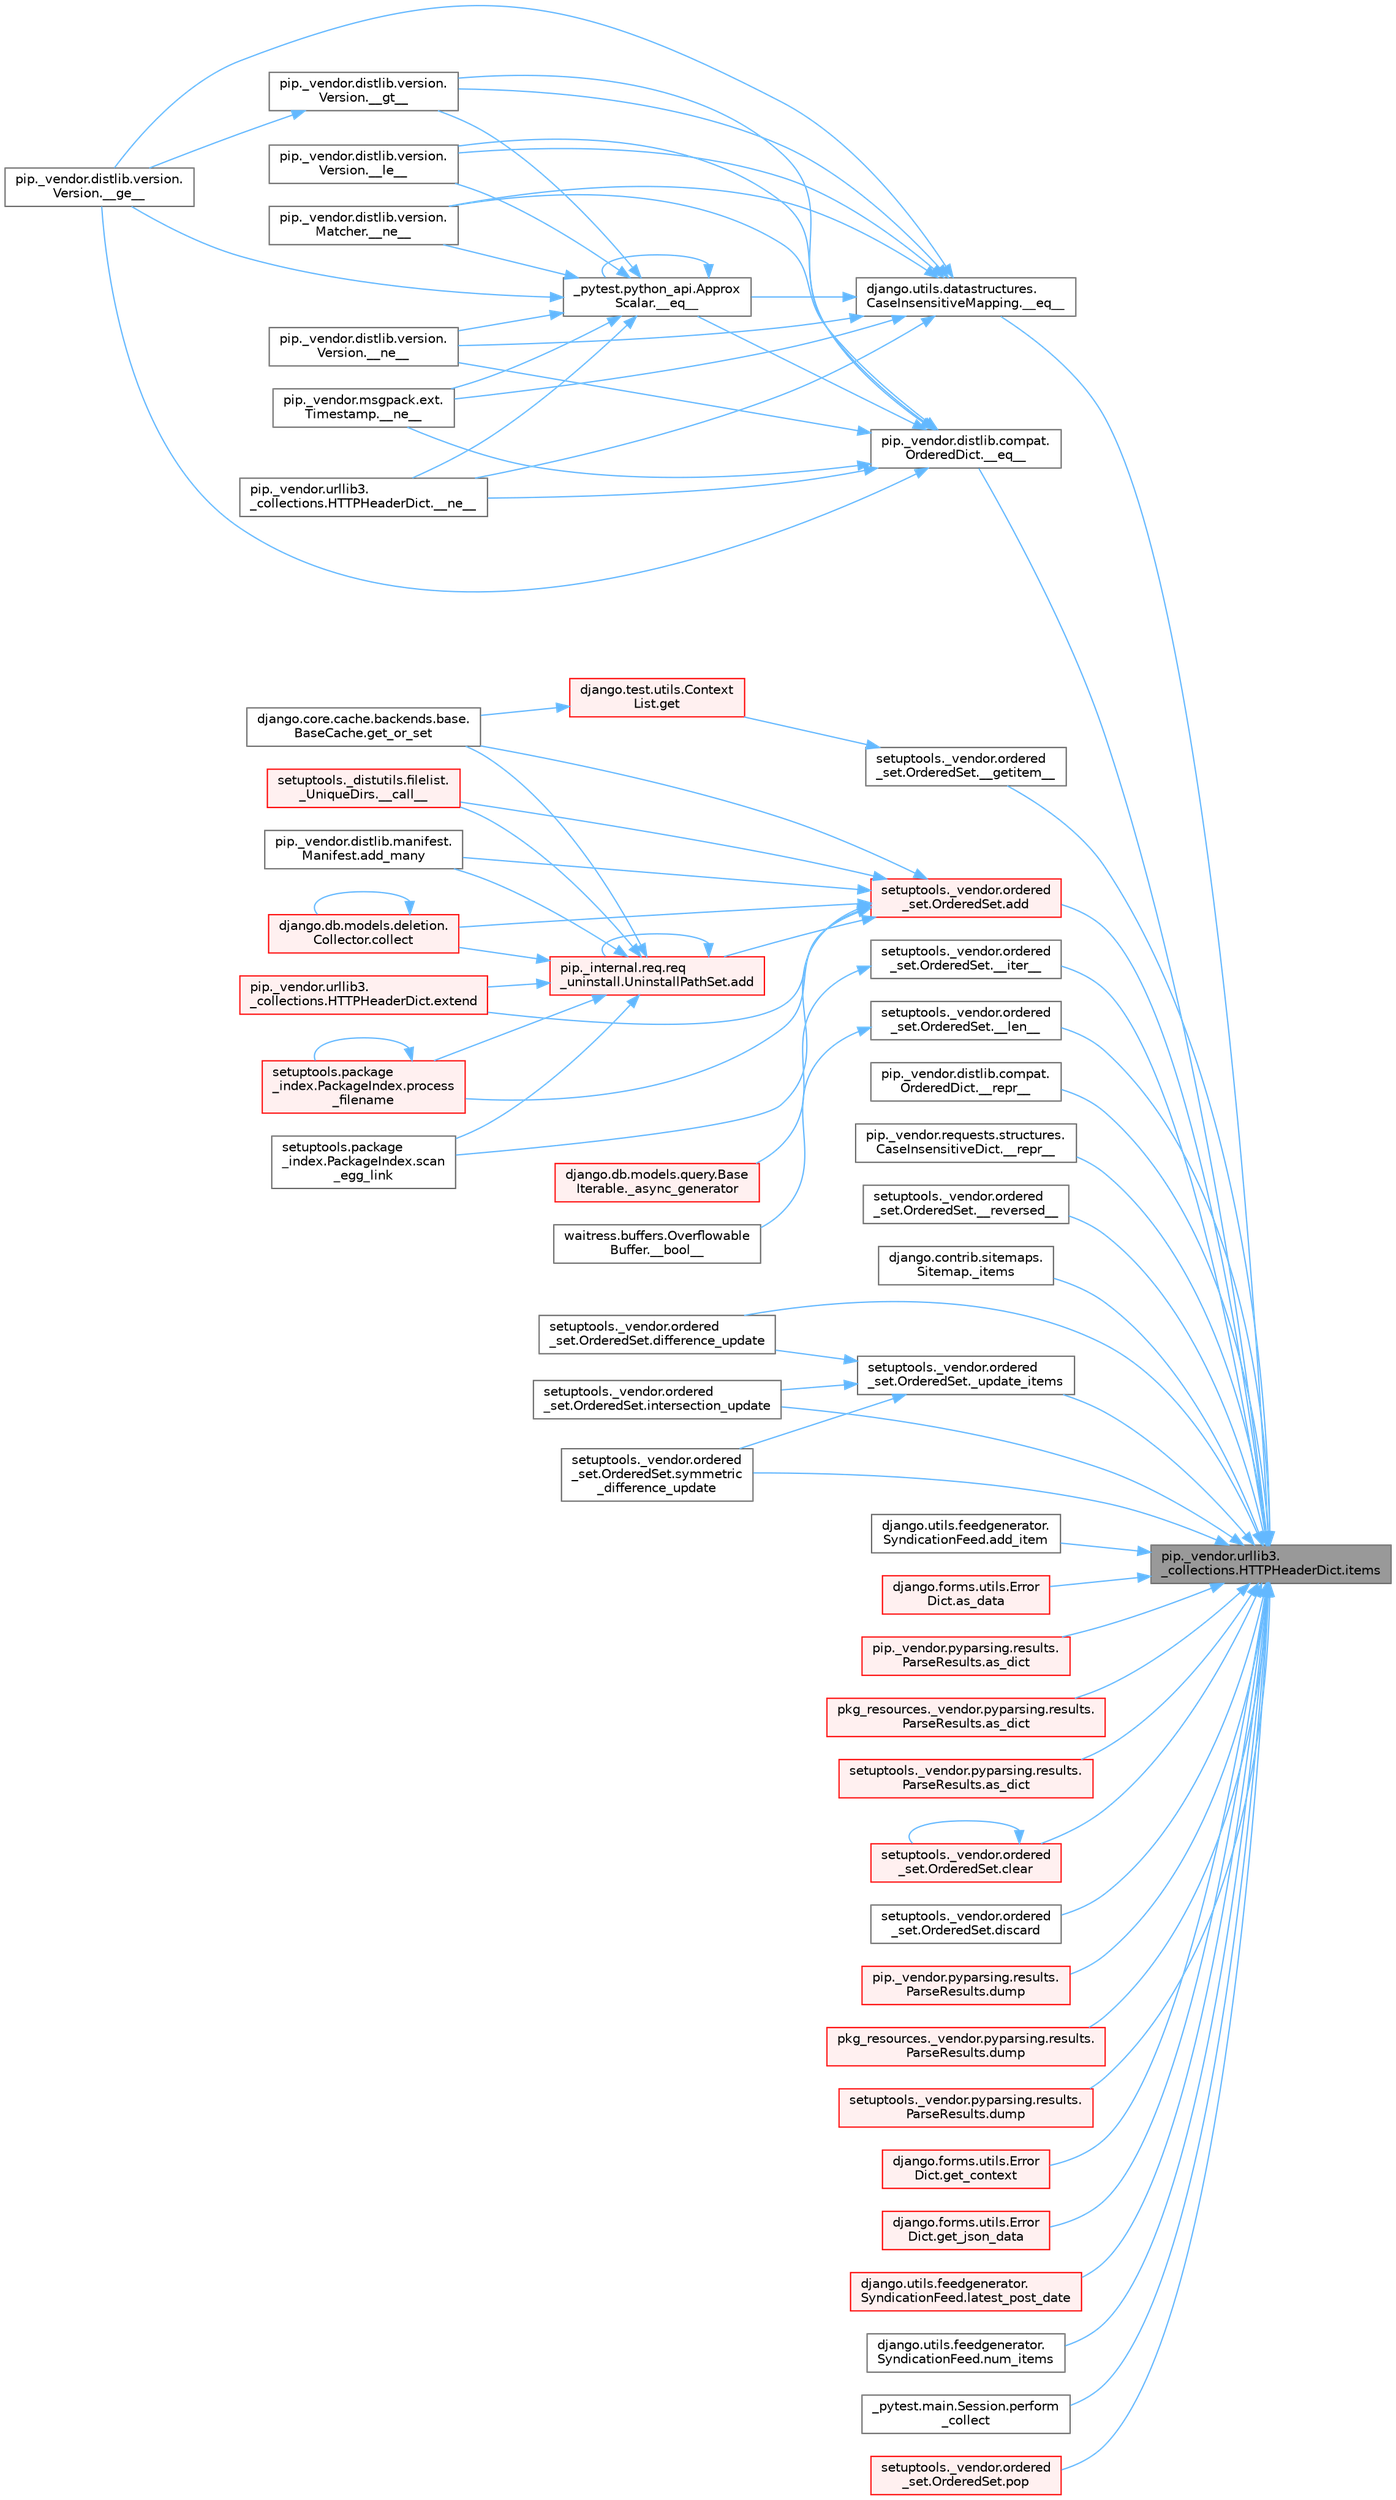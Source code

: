 digraph "pip._vendor.urllib3._collections.HTTPHeaderDict.items"
{
 // LATEX_PDF_SIZE
  bgcolor="transparent";
  edge [fontname=Helvetica,fontsize=10,labelfontname=Helvetica,labelfontsize=10];
  node [fontname=Helvetica,fontsize=10,shape=box,height=0.2,width=0.4];
  rankdir="RL";
  Node1 [id="Node000001",label="pip._vendor.urllib3.\l_collections.HTTPHeaderDict.items",height=0.2,width=0.4,color="gray40", fillcolor="grey60", style="filled", fontcolor="black",tooltip=" "];
  Node1 -> Node2 [id="edge1_Node000001_Node000002",dir="back",color="steelblue1",style="solid",tooltip=" "];
  Node2 [id="Node000002",label="django.utils.datastructures.\lCaseInsensitiveMapping.__eq__",height=0.2,width=0.4,color="grey40", fillcolor="white", style="filled",URL="$classdjango_1_1utils_1_1datastructures_1_1_case_insensitive_mapping.html#a69618a78471c9326ffcbf5af4c33bd1a",tooltip=" "];
  Node2 -> Node3 [id="edge2_Node000002_Node000003",dir="back",color="steelblue1",style="solid",tooltip=" "];
  Node3 [id="Node000003",label="_pytest.python_api.Approx\lScalar.__eq__",height=0.2,width=0.4,color="grey40", fillcolor="white", style="filled",URL="$class__pytest_1_1python__api_1_1_approx_scalar.html#af4601ee4ca7409927f88c83ebfc3d923",tooltip=" "];
  Node3 -> Node3 [id="edge3_Node000003_Node000003",dir="back",color="steelblue1",style="solid",tooltip=" "];
  Node3 -> Node4 [id="edge4_Node000003_Node000004",dir="back",color="steelblue1",style="solid",tooltip=" "];
  Node4 [id="Node000004",label="pip._vendor.distlib.version.\lVersion.__ge__",height=0.2,width=0.4,color="grey40", fillcolor="white", style="filled",URL="$classpip_1_1__vendor_1_1distlib_1_1version_1_1_version.html#aa6b7b889cebc687ddb5ed9040d01b1ec",tooltip=" "];
  Node3 -> Node5 [id="edge5_Node000003_Node000005",dir="back",color="steelblue1",style="solid",tooltip=" "];
  Node5 [id="Node000005",label="pip._vendor.distlib.version.\lVersion.__gt__",height=0.2,width=0.4,color="grey40", fillcolor="white", style="filled",URL="$classpip_1_1__vendor_1_1distlib_1_1version_1_1_version.html#a51cf0c8da1bb6829173ff6861b10cb5f",tooltip=" "];
  Node5 -> Node4 [id="edge6_Node000005_Node000004",dir="back",color="steelblue1",style="solid",tooltip=" "];
  Node3 -> Node6 [id="edge7_Node000003_Node000006",dir="back",color="steelblue1",style="solid",tooltip=" "];
  Node6 [id="Node000006",label="pip._vendor.distlib.version.\lVersion.__le__",height=0.2,width=0.4,color="grey40", fillcolor="white", style="filled",URL="$classpip_1_1__vendor_1_1distlib_1_1version_1_1_version.html#ae5e2c5d9b76377e286fcf92a382cbb8b",tooltip=" "];
  Node3 -> Node7 [id="edge8_Node000003_Node000007",dir="back",color="steelblue1",style="solid",tooltip=" "];
  Node7 [id="Node000007",label="pip._vendor.distlib.version.\lMatcher.__ne__",height=0.2,width=0.4,color="grey40", fillcolor="white", style="filled",URL="$classpip_1_1__vendor_1_1distlib_1_1version_1_1_matcher.html#a24f8f8a4686bff3018fee5d22f4e02f1",tooltip=" "];
  Node3 -> Node8 [id="edge9_Node000003_Node000008",dir="back",color="steelblue1",style="solid",tooltip=" "];
  Node8 [id="Node000008",label="pip._vendor.distlib.version.\lVersion.__ne__",height=0.2,width=0.4,color="grey40", fillcolor="white", style="filled",URL="$classpip_1_1__vendor_1_1distlib_1_1version_1_1_version.html#aea3cdf6db007318ab1a2e8d144e2a4a1",tooltip=" "];
  Node3 -> Node9 [id="edge10_Node000003_Node000009",dir="back",color="steelblue1",style="solid",tooltip=" "];
  Node9 [id="Node000009",label="pip._vendor.msgpack.ext.\lTimestamp.__ne__",height=0.2,width=0.4,color="grey40", fillcolor="white", style="filled",URL="$classpip_1_1__vendor_1_1msgpack_1_1ext_1_1_timestamp.html#ac38b8cada8075f7a1133b06bc99b2317",tooltip=" "];
  Node3 -> Node10 [id="edge11_Node000003_Node000010",dir="back",color="steelblue1",style="solid",tooltip=" "];
  Node10 [id="Node000010",label="pip._vendor.urllib3.\l_collections.HTTPHeaderDict.__ne__",height=0.2,width=0.4,color="grey40", fillcolor="white", style="filled",URL="$classpip_1_1__vendor_1_1urllib3_1_1__collections_1_1_h_t_t_p_header_dict.html#aa7766a9499d33160a1258e140e35a806",tooltip=" "];
  Node2 -> Node4 [id="edge12_Node000002_Node000004",dir="back",color="steelblue1",style="solid",tooltip=" "];
  Node2 -> Node5 [id="edge13_Node000002_Node000005",dir="back",color="steelblue1",style="solid",tooltip=" "];
  Node2 -> Node6 [id="edge14_Node000002_Node000006",dir="back",color="steelblue1",style="solid",tooltip=" "];
  Node2 -> Node7 [id="edge15_Node000002_Node000007",dir="back",color="steelblue1",style="solid",tooltip=" "];
  Node2 -> Node8 [id="edge16_Node000002_Node000008",dir="back",color="steelblue1",style="solid",tooltip=" "];
  Node2 -> Node9 [id="edge17_Node000002_Node000009",dir="back",color="steelblue1",style="solid",tooltip=" "];
  Node2 -> Node10 [id="edge18_Node000002_Node000010",dir="back",color="steelblue1",style="solid",tooltip=" "];
  Node1 -> Node11 [id="edge19_Node000001_Node000011",dir="back",color="steelblue1",style="solid",tooltip=" "];
  Node11 [id="Node000011",label="pip._vendor.distlib.compat.\lOrderedDict.__eq__",height=0.2,width=0.4,color="grey40", fillcolor="white", style="filled",URL="$classpip_1_1__vendor_1_1distlib_1_1compat_1_1_ordered_dict.html#a83b4a14d5e269c91b2dcd15ac2fc83a8",tooltip=" "];
  Node11 -> Node3 [id="edge20_Node000011_Node000003",dir="back",color="steelblue1",style="solid",tooltip=" "];
  Node11 -> Node4 [id="edge21_Node000011_Node000004",dir="back",color="steelblue1",style="solid",tooltip=" "];
  Node11 -> Node5 [id="edge22_Node000011_Node000005",dir="back",color="steelblue1",style="solid",tooltip=" "];
  Node11 -> Node6 [id="edge23_Node000011_Node000006",dir="back",color="steelblue1",style="solid",tooltip=" "];
  Node11 -> Node7 [id="edge24_Node000011_Node000007",dir="back",color="steelblue1",style="solid",tooltip=" "];
  Node11 -> Node8 [id="edge25_Node000011_Node000008",dir="back",color="steelblue1",style="solid",tooltip=" "];
  Node11 -> Node9 [id="edge26_Node000011_Node000009",dir="back",color="steelblue1",style="solid",tooltip=" "];
  Node11 -> Node10 [id="edge27_Node000011_Node000010",dir="back",color="steelblue1",style="solid",tooltip=" "];
  Node1 -> Node12 [id="edge28_Node000001_Node000012",dir="back",color="steelblue1",style="solid",tooltip=" "];
  Node12 [id="Node000012",label="setuptools._vendor.ordered\l_set.OrderedSet.__getitem__",height=0.2,width=0.4,color="grey40", fillcolor="white", style="filled",URL="$classsetuptools_1_1__vendor_1_1ordered__set_1_1_ordered_set.html#aaa8657c0e85788ac2555cc46176b060c",tooltip=" "];
  Node12 -> Node13 [id="edge29_Node000012_Node000013",dir="back",color="steelblue1",style="solid",tooltip=" "];
  Node13 [id="Node000013",label="django.test.utils.Context\lList.get",height=0.2,width=0.4,color="red", fillcolor="#FFF0F0", style="filled",URL="$classdjango_1_1test_1_1utils_1_1_context_list.html#a1797663a8ac92f44dcb9ad281a896842",tooltip=" "];
  Node13 -> Node696 [id="edge30_Node000013_Node000696",dir="back",color="steelblue1",style="solid",tooltip=" "];
  Node696 [id="Node000696",label="django.core.cache.backends.base.\lBaseCache.get_or_set",height=0.2,width=0.4,color="grey40", fillcolor="white", style="filled",URL="$classdjango_1_1core_1_1cache_1_1backends_1_1base_1_1_base_cache.html#ac478d532b4c2b74987f49ff8291e5343",tooltip=" "];
  Node1 -> Node3181 [id="edge31_Node000001_Node003181",dir="back",color="steelblue1",style="solid",tooltip=" "];
  Node3181 [id="Node003181",label="setuptools._vendor.ordered\l_set.OrderedSet.__iter__",height=0.2,width=0.4,color="grey40", fillcolor="white", style="filled",URL="$classsetuptools_1_1__vendor_1_1ordered__set_1_1_ordered_set.html#ac9b71477e101c03a68acd73186086224",tooltip=" "];
  Node3181 -> Node65 [id="edge32_Node003181_Node000065",dir="back",color="steelblue1",style="solid",tooltip=" "];
  Node65 [id="Node000065",label="django.db.models.query.Base\lIterable._async_generator",height=0.2,width=0.4,color="red", fillcolor="#FFF0F0", style="filled",URL="$classdjango_1_1db_1_1models_1_1query_1_1_base_iterable.html#a3ecc2267976bc6628d1fe84d78355144",tooltip=" "];
  Node1 -> Node3182 [id="edge33_Node000001_Node003182",dir="back",color="steelblue1",style="solid",tooltip=" "];
  Node3182 [id="Node003182",label="setuptools._vendor.ordered\l_set.OrderedSet.__len__",height=0.2,width=0.4,color="grey40", fillcolor="white", style="filled",URL="$classsetuptools_1_1__vendor_1_1ordered__set_1_1_ordered_set.html#a9d6fda655ebb14849210009e5a0d1a47",tooltip=" "];
  Node3182 -> Node106 [id="edge34_Node003182_Node000106",dir="back",color="steelblue1",style="solid",tooltip=" "];
  Node106 [id="Node000106",label="waitress.buffers.Overflowable\lBuffer.__bool__",height=0.2,width=0.4,color="grey40", fillcolor="white", style="filled",URL="$classwaitress_1_1buffers_1_1_overflowable_buffer.html#afb6d9eccdeea0e50b91f9281878e017a",tooltip=" "];
  Node1 -> Node3183 [id="edge35_Node000001_Node003183",dir="back",color="steelblue1",style="solid",tooltip=" "];
  Node3183 [id="Node003183",label="pip._vendor.distlib.compat.\lOrderedDict.__repr__",height=0.2,width=0.4,color="grey40", fillcolor="white", style="filled",URL="$classpip_1_1__vendor_1_1distlib_1_1compat_1_1_ordered_dict.html#a1463a8b8a735bd16c8b7ec00dd5d0e25",tooltip=" "];
  Node1 -> Node3184 [id="edge36_Node000001_Node003184",dir="back",color="steelblue1",style="solid",tooltip=" "];
  Node3184 [id="Node003184",label="pip._vendor.requests.structures.\lCaseInsensitiveDict.__repr__",height=0.2,width=0.4,color="grey40", fillcolor="white", style="filled",URL="$classpip_1_1__vendor_1_1requests_1_1structures_1_1_case_insensitive_dict.html#a37843053389f2e664cefb1f2a4c245ce",tooltip=" "];
  Node1 -> Node3185 [id="edge37_Node000001_Node003185",dir="back",color="steelblue1",style="solid",tooltip=" "];
  Node3185 [id="Node003185",label="setuptools._vendor.ordered\l_set.OrderedSet.__reversed__",height=0.2,width=0.4,color="grey40", fillcolor="white", style="filled",URL="$classsetuptools_1_1__vendor_1_1ordered__set_1_1_ordered_set.html#af61396bb9685974be3cafceb2d82c031",tooltip=" "];
  Node1 -> Node3186 [id="edge38_Node000001_Node003186",dir="back",color="steelblue1",style="solid",tooltip=" "];
  Node3186 [id="Node003186",label="django.contrib.sitemaps.\lSitemap._items",height=0.2,width=0.4,color="grey40", fillcolor="white", style="filled",URL="$classdjango_1_1contrib_1_1sitemaps_1_1_sitemap.html#a6c810076b63a1094a82f4fd25a317fad",tooltip=" "];
  Node1 -> Node3187 [id="edge39_Node000001_Node003187",dir="back",color="steelblue1",style="solid",tooltip=" "];
  Node3187 [id="Node003187",label="setuptools._vendor.ordered\l_set.OrderedSet._update_items",height=0.2,width=0.4,color="grey40", fillcolor="white", style="filled",URL="$classsetuptools_1_1__vendor_1_1ordered__set_1_1_ordered_set.html#a5a04af00a2355e349ad0222b4f243e52",tooltip=" "];
  Node3187 -> Node3188 [id="edge40_Node003187_Node003188",dir="back",color="steelblue1",style="solid",tooltip=" "];
  Node3188 [id="Node003188",label="setuptools._vendor.ordered\l_set.OrderedSet.difference_update",height=0.2,width=0.4,color="grey40", fillcolor="white", style="filled",URL="$classsetuptools_1_1__vendor_1_1ordered__set_1_1_ordered_set.html#ab64def0f455bd9cc544831b4a778e64a",tooltip=" "];
  Node3187 -> Node3189 [id="edge41_Node003187_Node003189",dir="back",color="steelblue1",style="solid",tooltip=" "];
  Node3189 [id="Node003189",label="setuptools._vendor.ordered\l_set.OrderedSet.intersection_update",height=0.2,width=0.4,color="grey40", fillcolor="white", style="filled",URL="$classsetuptools_1_1__vendor_1_1ordered__set_1_1_ordered_set.html#aa6243219a6bb2a70f5d64ee266a1e270",tooltip=" "];
  Node3187 -> Node3190 [id="edge42_Node003187_Node003190",dir="back",color="steelblue1",style="solid",tooltip=" "];
  Node3190 [id="Node003190",label="setuptools._vendor.ordered\l_set.OrderedSet.symmetric\l_difference_update",height=0.2,width=0.4,color="grey40", fillcolor="white", style="filled",URL="$classsetuptools_1_1__vendor_1_1ordered__set_1_1_ordered_set.html#a871cad20e7598edcaf8ab3cfb898cbbc",tooltip=" "];
  Node1 -> Node3191 [id="edge43_Node000001_Node003191",dir="back",color="steelblue1",style="solid",tooltip=" "];
  Node3191 [id="Node003191",label="setuptools._vendor.ordered\l_set.OrderedSet.add",height=0.2,width=0.4,color="red", fillcolor="#FFF0F0", style="filled",URL="$classsetuptools_1_1__vendor_1_1ordered__set_1_1_ordered_set.html#a89b420a1836292f0417c8c86fa2bfe55",tooltip=" "];
  Node3191 -> Node165 [id="edge44_Node003191_Node000165",dir="back",color="steelblue1",style="solid",tooltip=" "];
  Node165 [id="Node000165",label="setuptools._distutils.filelist.\l_UniqueDirs.__call__",height=0.2,width=0.4,color="red", fillcolor="#FFF0F0", style="filled",URL="$classsetuptools_1_1__distutils_1_1filelist_1_1___unique_dirs.html#ae93f93be227a359a5acb33f43588be38",tooltip=" "];
  Node3191 -> Node166 [id="edge45_Node003191_Node000166",dir="back",color="steelblue1",style="solid",tooltip=" "];
  Node166 [id="Node000166",label="pip._internal.req.req\l_uninstall.UninstallPathSet.add",height=0.2,width=0.4,color="red", fillcolor="#FFF0F0", style="filled",URL="$classpip_1_1__internal_1_1req_1_1req__uninstall_1_1_uninstall_path_set.html#ad34a919f45b9c89e6b0d59ec0d24ba4c",tooltip=" "];
  Node166 -> Node165 [id="edge46_Node000166_Node000165",dir="back",color="steelblue1",style="solid",tooltip=" "];
  Node166 -> Node166 [id="edge47_Node000166_Node000166",dir="back",color="steelblue1",style="solid",tooltip=" "];
  Node166 -> Node167 [id="edge48_Node000166_Node000167",dir="back",color="steelblue1",style="solid",tooltip=" "];
  Node167 [id="Node000167",label="pip._vendor.distlib.manifest.\lManifest.add_many",height=0.2,width=0.4,color="grey40", fillcolor="white", style="filled",URL="$classpip_1_1__vendor_1_1distlib_1_1manifest_1_1_manifest.html#aedd3a1430fdbbc656b0c203b798ad944",tooltip=" "];
  Node166 -> Node169 [id="edge49_Node000166_Node000169",dir="back",color="steelblue1",style="solid",tooltip=" "];
  Node169 [id="Node000169",label="django.db.models.deletion.\lCollector.collect",height=0.2,width=0.4,color="red", fillcolor="#FFF0F0", style="filled",URL="$classdjango_1_1db_1_1models_1_1deletion_1_1_collector.html#ae6d2a061dcb129755a51ced6ab45edad",tooltip=" "];
  Node169 -> Node169 [id="edge50_Node000169_Node000169",dir="back",color="steelblue1",style="solid",tooltip=" "];
  Node166 -> Node660 [id="edge51_Node000166_Node000660",dir="back",color="steelblue1",style="solid",tooltip=" "];
  Node660 [id="Node000660",label="pip._vendor.urllib3.\l_collections.HTTPHeaderDict.extend",height=0.2,width=0.4,color="red", fillcolor="#FFF0F0", style="filled",URL="$classpip_1_1__vendor_1_1urllib3_1_1__collections_1_1_h_t_t_p_header_dict.html#a2e1d7729c6ade1c90e37914063295d1f",tooltip=" "];
  Node166 -> Node696 [id="edge52_Node000166_Node000696",dir="back",color="steelblue1",style="solid",tooltip=" "];
  Node166 -> Node697 [id="edge53_Node000166_Node000697",dir="back",color="steelblue1",style="solid",tooltip=" "];
  Node697 [id="Node000697",label="setuptools.package\l_index.PackageIndex.process\l_filename",height=0.2,width=0.4,color="red", fillcolor="#FFF0F0", style="filled",URL="$classsetuptools_1_1package__index_1_1_package_index.html#ab04da07ff3d457892f53ca1e671514cc",tooltip=" "];
  Node697 -> Node697 [id="edge54_Node000697_Node000697",dir="back",color="steelblue1",style="solid",tooltip=" "];
  Node166 -> Node706 [id="edge55_Node000166_Node000706",dir="back",color="steelblue1",style="solid",tooltip=" "];
  Node706 [id="Node000706",label="setuptools.package\l_index.PackageIndex.scan\l_egg_link",height=0.2,width=0.4,color="grey40", fillcolor="white", style="filled",URL="$classsetuptools_1_1package__index_1_1_package_index.html#a96dd6026fe8fc64412e12229e6188bc6",tooltip=" "];
  Node3191 -> Node167 [id="edge56_Node003191_Node000167",dir="back",color="steelblue1",style="solid",tooltip=" "];
  Node3191 -> Node169 [id="edge57_Node003191_Node000169",dir="back",color="steelblue1",style="solid",tooltip=" "];
  Node3191 -> Node660 [id="edge58_Node003191_Node000660",dir="back",color="steelblue1",style="solid",tooltip=" "];
  Node3191 -> Node696 [id="edge59_Node003191_Node000696",dir="back",color="steelblue1",style="solid",tooltip=" "];
  Node3191 -> Node697 [id="edge60_Node003191_Node000697",dir="back",color="steelblue1",style="solid",tooltip=" "];
  Node3191 -> Node706 [id="edge61_Node003191_Node000706",dir="back",color="steelblue1",style="solid",tooltip=" "];
  Node1 -> Node3192 [id="edge62_Node000001_Node003192",dir="back",color="steelblue1",style="solid",tooltip=" "];
  Node3192 [id="Node003192",label="django.utils.feedgenerator.\lSyndicationFeed.add_item",height=0.2,width=0.4,color="grey40", fillcolor="white", style="filled",URL="$classdjango_1_1utils_1_1feedgenerator_1_1_syndication_feed.html#aaf2a5b91249b5752311493594b6dfbed",tooltip=" "];
  Node1 -> Node3193 [id="edge63_Node000001_Node003193",dir="back",color="steelblue1",style="solid",tooltip=" "];
  Node3193 [id="Node003193",label="django.forms.utils.Error\lDict.as_data",height=0.2,width=0.4,color="red", fillcolor="#FFF0F0", style="filled",URL="$classdjango_1_1forms_1_1utils_1_1_error_dict.html#a95761ac05a7d995e649a90afa49c30e2",tooltip=" "];
  Node1 -> Node3196 [id="edge64_Node000001_Node003196",dir="back",color="steelblue1",style="solid",tooltip=" "];
  Node3196 [id="Node003196",label="pip._vendor.pyparsing.results.\lParseResults.as_dict",height=0.2,width=0.4,color="red", fillcolor="#FFF0F0", style="filled",URL="$classpip_1_1__vendor_1_1pyparsing_1_1results_1_1_parse_results.html#a8eacba06a635cbb7fc817457d025efe0",tooltip=" "];
  Node1 -> Node3199 [id="edge65_Node000001_Node003199",dir="back",color="steelblue1",style="solid",tooltip=" "];
  Node3199 [id="Node003199",label="pkg_resources._vendor.pyparsing.results.\lParseResults.as_dict",height=0.2,width=0.4,color="red", fillcolor="#FFF0F0", style="filled",URL="$classpkg__resources_1_1__vendor_1_1pyparsing_1_1results_1_1_parse_results.html#a8edb3571b6331a46b00f60753e3ee783",tooltip=" "];
  Node1 -> Node3200 [id="edge66_Node000001_Node003200",dir="back",color="steelblue1",style="solid",tooltip=" "];
  Node3200 [id="Node003200",label="setuptools._vendor.pyparsing.results.\lParseResults.as_dict",height=0.2,width=0.4,color="red", fillcolor="#FFF0F0", style="filled",URL="$classsetuptools_1_1__vendor_1_1pyparsing_1_1results_1_1_parse_results.html#ab5971defc22d3c1b64ec66e6fdca2f9f",tooltip=" "];
  Node1 -> Node3201 [id="edge67_Node000001_Node003201",dir="back",color="steelblue1",style="solid",tooltip=" "];
  Node3201 [id="Node003201",label="setuptools._vendor.ordered\l_set.OrderedSet.clear",height=0.2,width=0.4,color="red", fillcolor="#FFF0F0", style="filled",URL="$classsetuptools_1_1__vendor_1_1ordered__set_1_1_ordered_set.html#a7bc043a3c66cd95ef9d8ba3959c148c5",tooltip=" "];
  Node3201 -> Node3201 [id="edge68_Node003201_Node003201",dir="back",color="steelblue1",style="solid",tooltip=" "];
  Node1 -> Node3188 [id="edge69_Node000001_Node003188",dir="back",color="steelblue1",style="solid",tooltip=" "];
  Node1 -> Node3202 [id="edge70_Node000001_Node003202",dir="back",color="steelblue1",style="solid",tooltip=" "];
  Node3202 [id="Node003202",label="setuptools._vendor.ordered\l_set.OrderedSet.discard",height=0.2,width=0.4,color="grey40", fillcolor="white", style="filled",URL="$classsetuptools_1_1__vendor_1_1ordered__set_1_1_ordered_set.html#a02aa2e01238bcf97f920d043b24b415d",tooltip=" "];
  Node1 -> Node3203 [id="edge71_Node000001_Node003203",dir="back",color="steelblue1",style="solid",tooltip=" "];
  Node3203 [id="Node003203",label="pip._vendor.pyparsing.results.\lParseResults.dump",height=0.2,width=0.4,color="red", fillcolor="#FFF0F0", style="filled",URL="$classpip_1_1__vendor_1_1pyparsing_1_1results_1_1_parse_results.html#a54e027c4a7171fe6512124217be63a9e",tooltip=" "];
  Node1 -> Node3204 [id="edge72_Node000001_Node003204",dir="back",color="steelblue1",style="solid",tooltip=" "];
  Node3204 [id="Node003204",label="pkg_resources._vendor.pyparsing.results.\lParseResults.dump",height=0.2,width=0.4,color="red", fillcolor="#FFF0F0", style="filled",URL="$classpkg__resources_1_1__vendor_1_1pyparsing_1_1results_1_1_parse_results.html#ad4e45cd60b8d81b29fddd76356b68da1",tooltip=" "];
  Node1 -> Node3205 [id="edge73_Node000001_Node003205",dir="back",color="steelblue1",style="solid",tooltip=" "];
  Node3205 [id="Node003205",label="setuptools._vendor.pyparsing.results.\lParseResults.dump",height=0.2,width=0.4,color="red", fillcolor="#FFF0F0", style="filled",URL="$classsetuptools_1_1__vendor_1_1pyparsing_1_1results_1_1_parse_results.html#aa8be631c6d9da38c19f205601b6331b7",tooltip=" "];
  Node1 -> Node3206 [id="edge74_Node000001_Node003206",dir="back",color="steelblue1",style="solid",tooltip=" "];
  Node3206 [id="Node003206",label="django.forms.utils.Error\lDict.get_context",height=0.2,width=0.4,color="red", fillcolor="#FFF0F0", style="filled",URL="$classdjango_1_1forms_1_1utils_1_1_error_dict.html#aac62bf2f41f8416bc07de37d7c9d63d2",tooltip=" "];
  Node1 -> Node3207 [id="edge75_Node000001_Node003207",dir="back",color="steelblue1",style="solid",tooltip=" "];
  Node3207 [id="Node003207",label="django.forms.utils.Error\lDict.get_json_data",height=0.2,width=0.4,color="red", fillcolor="#FFF0F0", style="filled",URL="$classdjango_1_1forms_1_1utils_1_1_error_dict.html#a6c52e5a5f4afb00e3bc823c572805189",tooltip=" "];
  Node1 -> Node3189 [id="edge76_Node000001_Node003189",dir="back",color="steelblue1",style="solid",tooltip=" "];
  Node1 -> Node3208 [id="edge77_Node000001_Node003208",dir="back",color="steelblue1",style="solid",tooltip=" "];
  Node3208 [id="Node003208",label="django.utils.feedgenerator.\lSyndicationFeed.latest_post_date",height=0.2,width=0.4,color="red", fillcolor="#FFF0F0", style="filled",URL="$classdjango_1_1utils_1_1feedgenerator_1_1_syndication_feed.html#a3eb6575cebddb88a00b6bd379c257e22",tooltip=" "];
  Node1 -> Node3209 [id="edge78_Node000001_Node003209",dir="back",color="steelblue1",style="solid",tooltip=" "];
  Node3209 [id="Node003209",label="django.utils.feedgenerator.\lSyndicationFeed.num_items",height=0.2,width=0.4,color="grey40", fillcolor="white", style="filled",URL="$classdjango_1_1utils_1_1feedgenerator_1_1_syndication_feed.html#a6bb199237c9a9b180959ac9d3b1dee55",tooltip=" "];
  Node1 -> Node3090 [id="edge79_Node000001_Node003090",dir="back",color="steelblue1",style="solid",tooltip=" "];
  Node3090 [id="Node003090",label="_pytest.main.Session.perform\l_collect",height=0.2,width=0.4,color="grey40", fillcolor="white", style="filled",URL="$class__pytest_1_1main_1_1_session.html#a08f8b51a3810d91eda6d671853ff6973",tooltip=" "];
  Node1 -> Node3210 [id="edge80_Node000001_Node003210",dir="back",color="steelblue1",style="solid",tooltip=" "];
  Node3210 [id="Node003210",label="setuptools._vendor.ordered\l_set.OrderedSet.pop",height=0.2,width=0.4,color="red", fillcolor="#FFF0F0", style="filled",URL="$classsetuptools_1_1__vendor_1_1ordered__set_1_1_ordered_set.html#a2fbfd8b3d83edfb671900fa6cc784945",tooltip=" "];
  Node1 -> Node3190 [id="edge81_Node000001_Node003190",dir="back",color="steelblue1",style="solid",tooltip=" "];
}
